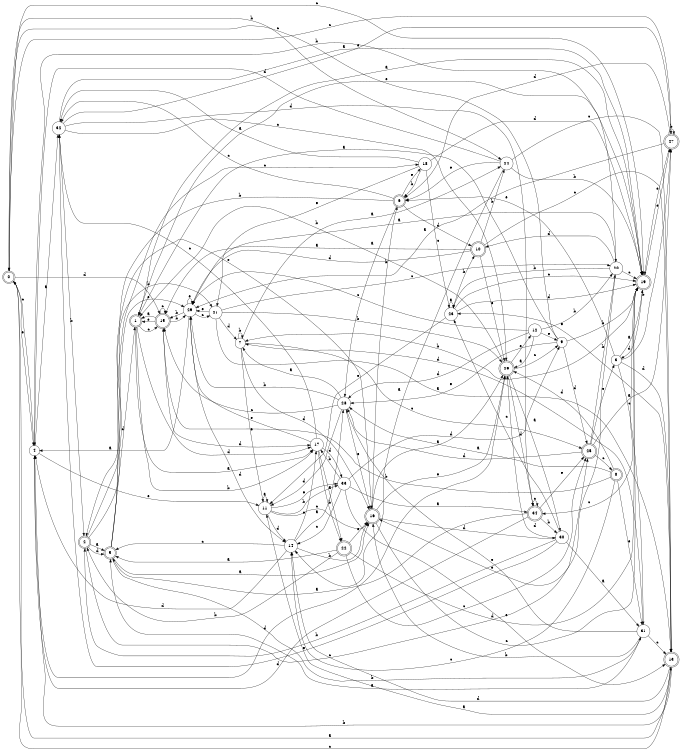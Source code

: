 digraph n28_7 {
__start0 [label="" shape="none"];

rankdir=LR;
size="8,5";

s0 [style="rounded,filled", color="black", fillcolor="white" shape="doublecircle", label="0"];
s1 [style="rounded,filled", color="black", fillcolor="white" shape="doublecircle", label="1"];
s2 [style="rounded,filled", color="black", fillcolor="white" shape="doublecircle", label="2"];
s3 [style="filled", color="black", fillcolor="white" shape="circle", label="3"];
s4 [style="filled", color="black", fillcolor="white" shape="circle", label="4"];
s5 [style="rounded,filled", color="black", fillcolor="white" shape="doublecircle", label="5"];
s6 [style="rounded,filled", color="black", fillcolor="white" shape="doublecircle", label="6"];
s7 [style="filled", color="black", fillcolor="white" shape="circle", label="7"];
s8 [style="rounded,filled", color="black", fillcolor="white" shape="doublecircle", label="8"];
s9 [style="filled", color="black", fillcolor="white" shape="circle", label="9"];
s10 [style="rounded,filled", color="black", fillcolor="white" shape="doublecircle", label="10"];
s11 [style="filled", color="black", fillcolor="white" shape="circle", label="11"];
s12 [style="filled", color="black", fillcolor="white" shape="circle", label="12"];
s13 [style="rounded,filled", color="black", fillcolor="white" shape="doublecircle", label="13"];
s14 [style="filled", color="black", fillcolor="white" shape="circle", label="14"];
s15 [style="rounded,filled", color="black", fillcolor="white" shape="doublecircle", label="15"];
s16 [style="rounded,filled", color="black", fillcolor="white" shape="doublecircle", label="16"];
s17 [style="filled", color="black", fillcolor="white" shape="circle", label="17"];
s18 [style="filled", color="black", fillcolor="white" shape="circle", label="18"];
s19 [style="rounded,filled", color="black", fillcolor="white" shape="doublecircle", label="19"];
s20 [style="filled", color="black", fillcolor="white" shape="circle", label="20"];
s21 [style="filled", color="black", fillcolor="white" shape="circle", label="21"];
s22 [style="rounded,filled", color="black", fillcolor="white" shape="doublecircle", label="22"];
s23 [style="filled", color="black", fillcolor="white" shape="circle", label="23"];
s24 [style="filled", color="black", fillcolor="white" shape="circle", label="24"];
s25 [style="rounded,filled", color="black", fillcolor="white" shape="doublecircle", label="25"];
s26 [style="rounded,filled", color="black", fillcolor="white" shape="doublecircle", label="26"];
s27 [style="rounded,filled", color="black", fillcolor="white" shape="doublecircle", label="27"];
s28 [style="filled", color="black", fillcolor="white" shape="circle", label="28"];
s29 [style="filled", color="black", fillcolor="white" shape="circle", label="29"];
s30 [style="filled", color="black", fillcolor="white" shape="circle", label="30"];
s31 [style="filled", color="black", fillcolor="white" shape="circle", label="31"];
s32 [style="filled", color="black", fillcolor="white" shape="circle", label="32"];
s33 [style="filled", color="black", fillcolor="white" shape="circle", label="33"];
s34 [style="rounded,filled", color="black", fillcolor="white" shape="doublecircle", label="34"];
s0 -> s13 [label="a"];
s0 -> s24 [label="b"];
s0 -> s19 [label="c"];
s0 -> s15 [label="d"];
s0 -> s4 [label="e"];
s1 -> s17 [label="a"];
s1 -> s17 [label="b"];
s1 -> s15 [label="c"];
s1 -> s17 [label="d"];
s1 -> s19 [label="e"];
s2 -> s5 [label="a"];
s2 -> s21 [label="b"];
s2 -> s25 [label="c"];
s2 -> s5 [label="d"];
s2 -> s16 [label="e"];
s3 -> s19 [label="a"];
s3 -> s27 [label="b"];
s3 -> s31 [label="c"];
s3 -> s13 [label="d"];
s3 -> s6 [label="e"];
s4 -> s32 [label="a"];
s4 -> s20 [label="b"];
s4 -> s0 [label="c"];
s4 -> s26 [label="d"];
s4 -> s11 [label="e"];
s5 -> s16 [label="a"];
s5 -> s31 [label="b"];
s5 -> s18 [label="c"];
s5 -> s1 [label="d"];
s5 -> s29 [label="e"];
s6 -> s28 [label="a"];
s6 -> s2 [label="b"];
s6 -> s32 [label="c"];
s6 -> s10 [label="d"];
s6 -> s18 [label="e"];
s7 -> s24 [label="a"];
s7 -> s7 [label="b"];
s7 -> s25 [label="c"];
s7 -> s16 [label="d"];
s7 -> s11 [label="e"];
s8 -> s28 [label="a"];
s8 -> s15 [label="b"];
s8 -> s14 [label="c"];
s8 -> s26 [label="d"];
s8 -> s31 [label="e"];
s9 -> s1 [label="a"];
s9 -> s19 [label="b"];
s9 -> s0 [label="c"];
s9 -> s25 [label="d"];
s9 -> s28 [label="e"];
s10 -> s15 [label="a"];
s10 -> s24 [label="b"];
s10 -> s13 [label="c"];
s10 -> s29 [label="d"];
s10 -> s26 [label="e"];
s11 -> s11 [label="a"];
s11 -> s33 [label="b"];
s11 -> s16 [label="c"];
s11 -> s14 [label="d"];
s11 -> s33 [label="e"];
s12 -> s26 [label="a"];
s12 -> s20 [label="b"];
s12 -> s29 [label="c"];
s12 -> s28 [label="d"];
s12 -> s9 [label="e"];
s13 -> s11 [label="a"];
s13 -> s4 [label="b"];
s13 -> s0 [label="c"];
s13 -> s14 [label="d"];
s13 -> s23 [label="e"];
s14 -> s28 [label="a"];
s14 -> s16 [label="b"];
s14 -> s5 [label="c"];
s14 -> s4 [label="d"];
s14 -> s17 [label="e"];
s15 -> s1 [label="a"];
s15 -> s29 [label="b"];
s15 -> s15 [label="c"];
s15 -> s17 [label="d"];
s15 -> s1 [label="e"];
s16 -> s26 [label="a"];
s16 -> s6 [label="b"];
s16 -> s19 [label="c"];
s16 -> s30 [label="d"];
s16 -> s26 [label="e"];
s17 -> s22 [label="a"];
s17 -> s22 [label="b"];
s17 -> s32 [label="c"];
s17 -> s33 [label="d"];
s17 -> s29 [label="e"];
s18 -> s32 [label="a"];
s18 -> s6 [label="b"];
s18 -> s23 [label="c"];
s18 -> s19 [label="d"];
s18 -> s21 [label="e"];
s19 -> s1 [label="a"];
s19 -> s7 [label="b"];
s19 -> s34 [label="c"];
s19 -> s3 [label="d"];
s19 -> s27 [label="e"];
s20 -> s29 [label="a"];
s20 -> s23 [label="b"];
s20 -> s19 [label="c"];
s20 -> s10 [label="d"];
s20 -> s16 [label="e"];
s21 -> s13 [label="a"];
s21 -> s26 [label="b"];
s21 -> s20 [label="c"];
s21 -> s7 [label="d"];
s21 -> s29 [label="e"];
s22 -> s5 [label="a"];
s22 -> s2 [label="b"];
s22 -> s25 [label="c"];
s22 -> s19 [label="d"];
s22 -> s16 [label="e"];
s23 -> s23 [label="a"];
s23 -> s10 [label="b"];
s23 -> s19 [label="c"];
s23 -> s19 [label="d"];
s23 -> s11 [label="e"];
s24 -> s14 [label="a"];
s24 -> s19 [label="b"];
s24 -> s13 [label="c"];
s24 -> s4 [label="d"];
s24 -> s6 [label="e"];
s25 -> s27 [label="a"];
s25 -> s20 [label="b"];
s25 -> s8 [label="c"];
s25 -> s28 [label="d"];
s25 -> s3 [label="e"];
s26 -> s30 [label="a"];
s26 -> s1 [label="b"];
s26 -> s9 [label="c"];
s26 -> s34 [label="d"];
s26 -> s12 [label="e"];
s27 -> s29 [label="a"];
s27 -> s27 [label="b"];
s27 -> s0 [label="c"];
s27 -> s6 [label="d"];
s27 -> s19 [label="e"];
s28 -> s7 [label="a"];
s28 -> s29 [label="b"];
s28 -> s15 [label="c"];
s28 -> s11 [label="d"];
s28 -> s16 [label="e"];
s29 -> s4 [label="a"];
s29 -> s15 [label="b"];
s29 -> s21 [label="c"];
s29 -> s14 [label="d"];
s29 -> s29 [label="e"];
s30 -> s31 [label="a"];
s30 -> s2 [label="b"];
s30 -> s23 [label="c"];
s30 -> s26 [label="d"];
s30 -> s32 [label="e"];
s31 -> s5 [label="a"];
s31 -> s16 [label="b"];
s31 -> s13 [label="c"];
s31 -> s7 [label="d"];
s31 -> s28 [label="e"];
s32 -> s19 [label="a"];
s32 -> s2 [label="b"];
s32 -> s26 [label="c"];
s32 -> s34 [label="d"];
s32 -> s27 [label="e"];
s33 -> s34 [label="a"];
s33 -> s17 [label="b"];
s33 -> s14 [label="c"];
s33 -> s9 [label="d"];
s33 -> s13 [label="e"];
s34 -> s5 [label="a"];
s34 -> s30 [label="b"];
s34 -> s34 [label="c"];
s34 -> s4 [label="d"];
s34 -> s25 [label="e"];

}
